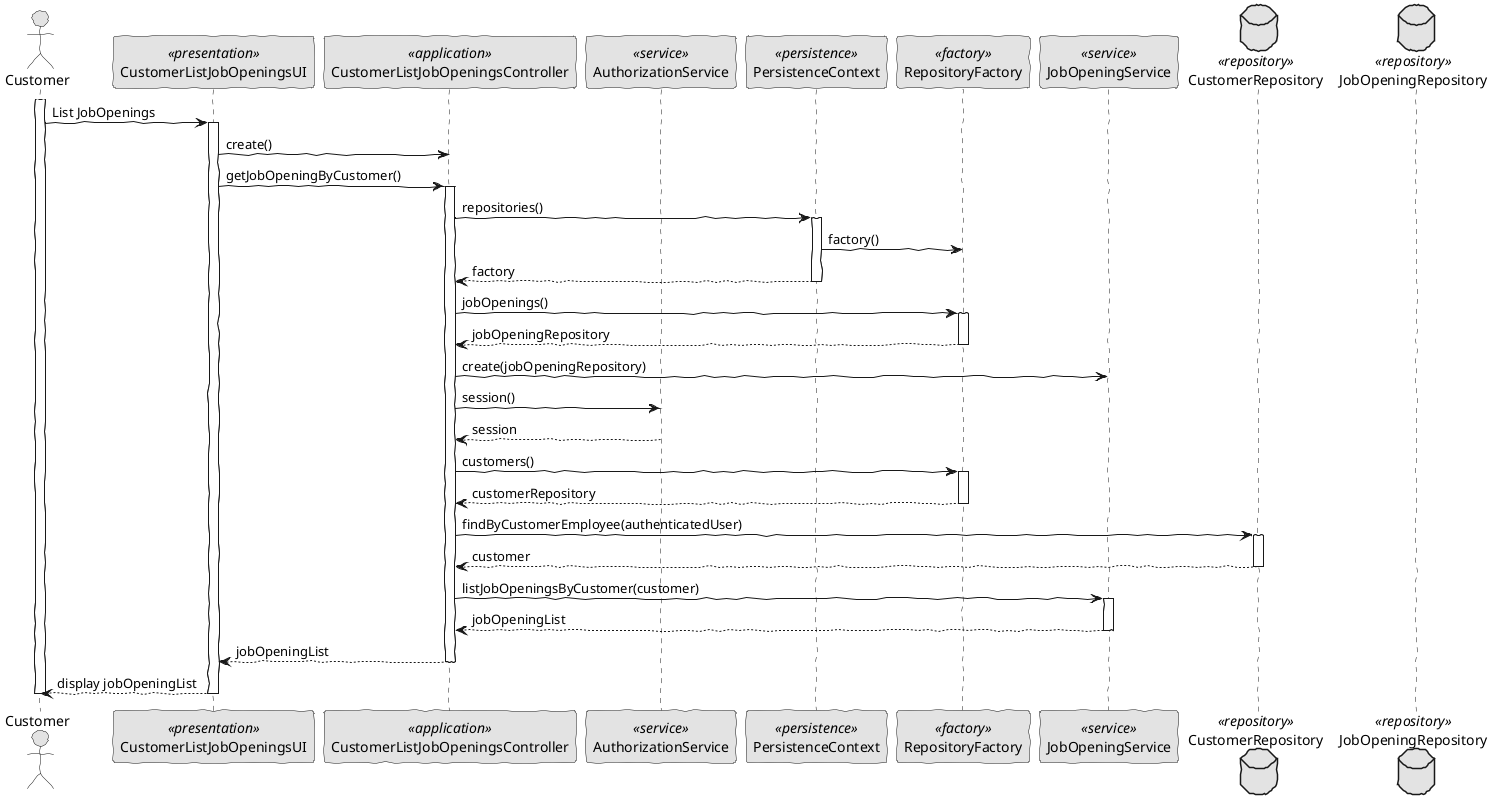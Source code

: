 @startuml
skinparam handwritten true
skinparam monochrome true
skinparam packageStyle rect
skinparam defaultFontName FG Virgil
skinparam shadowing false

actor Customer as Actor
participant CustomerListJobOpeningsUI as UI <<presentation>>
participant CustomerListJobOpeningsController as Controller <<application>>
participant AuthorizationService as Authz <<service>>
participant PersistenceContext as Persistence <<persistence>>
participant RepositoryFactory as Factory <<factory>>
participant JobOpeningService as JobOpeningService <<service>>
database CustomerRepository as CustomerRepository <<repository>>
database JobOpeningRepository as JobOpeningRepository <<repository>>

activate Actor

    Actor -> UI : List JobOpenings

    activate UI

        UI -> Controller : create()

        UI -> Controller : getJobOpeningByCustomer()

        activate Controller

            Controller -> Persistence : repositories()

            activate Persistence

            Persistence -> Factory : factory()

            Persistence --> Controller : factory

            deactivate Persistence

            Controller -> Factory : jobOpenings()

            activate Factory

            Factory --> Controller : jobOpeningRepository

            deactivate Factory

            Controller -> JobOpeningService : create(jobOpeningRepository)

            Controller -> Authz : session()

            Authz --> Controller : session

            Controller -> Factory : customers()

            activate Factory

            Factory --> Controller : customerRepository

            deactivate Factory

            Controller -> CustomerRepository : findByCustomerEmployee(authenticatedUser)

            activate CustomerRepository

            CustomerRepository --> Controller : customer

            deactivate CustomerRepository

            Controller -> JobOpeningService : listJobOpeningsByCustomer(customer)

            activate JobOpeningService

            JobOpeningService --> Controller : jobOpeningList

            deactivate JobOpeningService

            Controller --> UI : jobOpeningList

        deactivate Controller

        UI --> Actor : display jobOpeningList

    deactivate UI

deactivate Actor
@enduml
